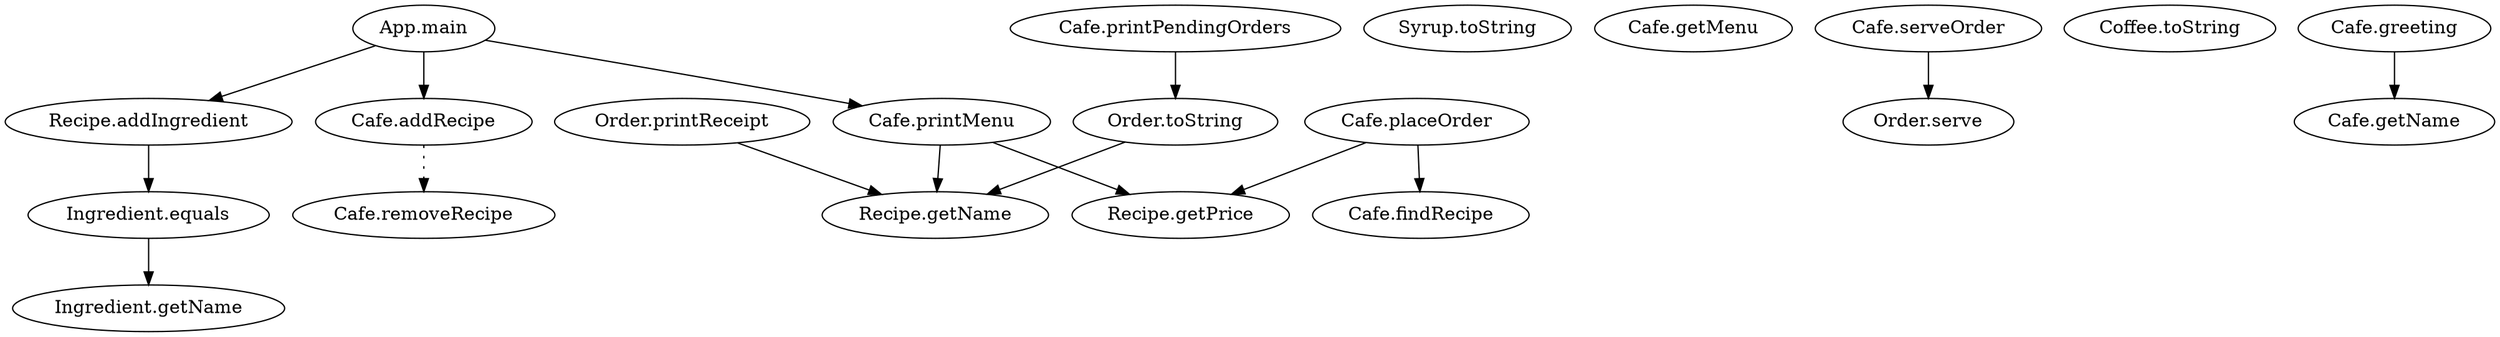 digraph Cafe {
"App.main" [label="App.main"];
"Recipe.addIngredient" [label="Recipe.addIngredient"];
"Cafe.addRecipe" [label="Cafe.addRecipe"];
"Cafe.removeRecipe" [label="Cafe.removeRecipe"];
"Recipe.getName" [label="Recipe.getName"];
"Cafe.printMenu" [label="Cafe.printMenu"];
"Syrup.toString" [label="Syrup.toString"];
"Ingredient.getName" [label="Ingredient.getName"];
"Cafe.getMenu" [label="Cafe.getMenu"];
"Cafe.printPendingOrders" [label="Cafe.printPendingOrders"];
"Order.toString" [label="Order.toString"];
"Cafe.placeOrder" [label="Cafe.placeOrder"];
"Cafe.findRecipe" [label="Cafe.findRecipe"];
"Cafe.serveOrder" [label="Cafe.serveOrder"];
"Order.serve" [label="Order.serve"];
"Coffee.toString" [label="Coffee.toString"];
"Order.printReceipt" [label="Order.printReceipt"];
"App.main" -> "Recipe.addIngredient";
"App.main" -> "Cafe.addRecipe";
"App.main" -> "Cafe.printMenu";
"Recipe.addIngredient" -> "Ingredient.equals";
"Cafe.addRecipe" -> "Cafe.removeRecipe"[style="dotted"];
"Cafe.printMenu" -> "Recipe.getName";
"Cafe.printMenu" -> "Recipe.getPrice";
"Ingredient.equals" -> "Ingredient.getName";
"Cafe.greeting" -> "Cafe.getName";
"Cafe.printPendingOrders" -> "Order.toString";
"Order.toString" -> "Recipe.getName";
"Cafe.placeOrder" -> "Cafe.findRecipe";
"Cafe.placeOrder" -> "Recipe.getPrice";
"Cafe.serveOrder" -> "Order.serve";
"Order.printReceipt" -> "Recipe.getName";
}
